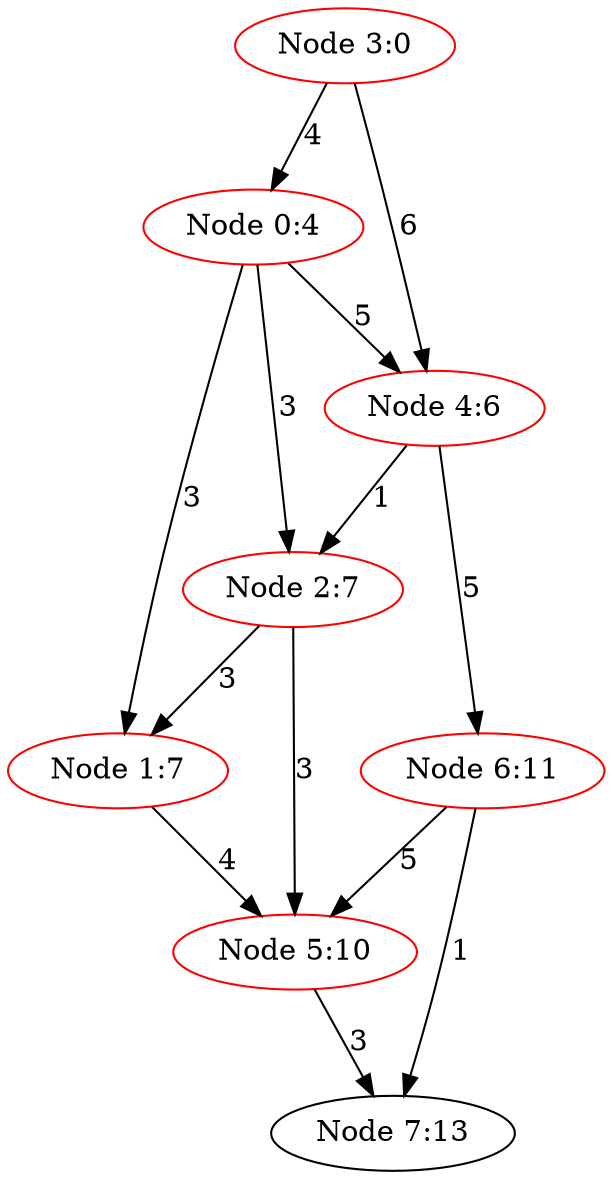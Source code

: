 digraph DijkstraDirected {
"Node 0:4" -> {"Node 1:7"} [label="3"]
"Node 0:4" -> {"Node 2:7"} [label="3"]
"Node 0:4" -> {"Node 4:6"} [label="5"]
"Node 1:7" -> {"Node 5:10"} [label="4"]
"Node 2:7" -> {"Node 1:7"} [label="3"]
"Node 2:7" -> {"Node 5:10"} [label="3"]
"Node 3:0" -> {"Node 0:4"} [label="4"]
"Node 3:0" -> {"Node 4:6"} [label="6"]
"Node 4:6" -> {"Node 2:7"} [label="1"]
"Node 4:6" -> {"Node 6:11"} [label="5"]
"Node 5:10" -> {"Node 7:13"} [label="3"]
"Node 6:11" -> {"Node 5:10"} [label="5"]
"Node 6:11" -> {"Node 7:13"} [label="1"]
"Node 0:4" [color=red]
"Node 1:7" [color=red]
"Node 2:7" [color=red]
"Node 3:0" [color=red]
"Node 4:6" [color=red]
"Node 5:10" [color=red]
"Node 6:11" [color=red]
"Node 7:13"
}
